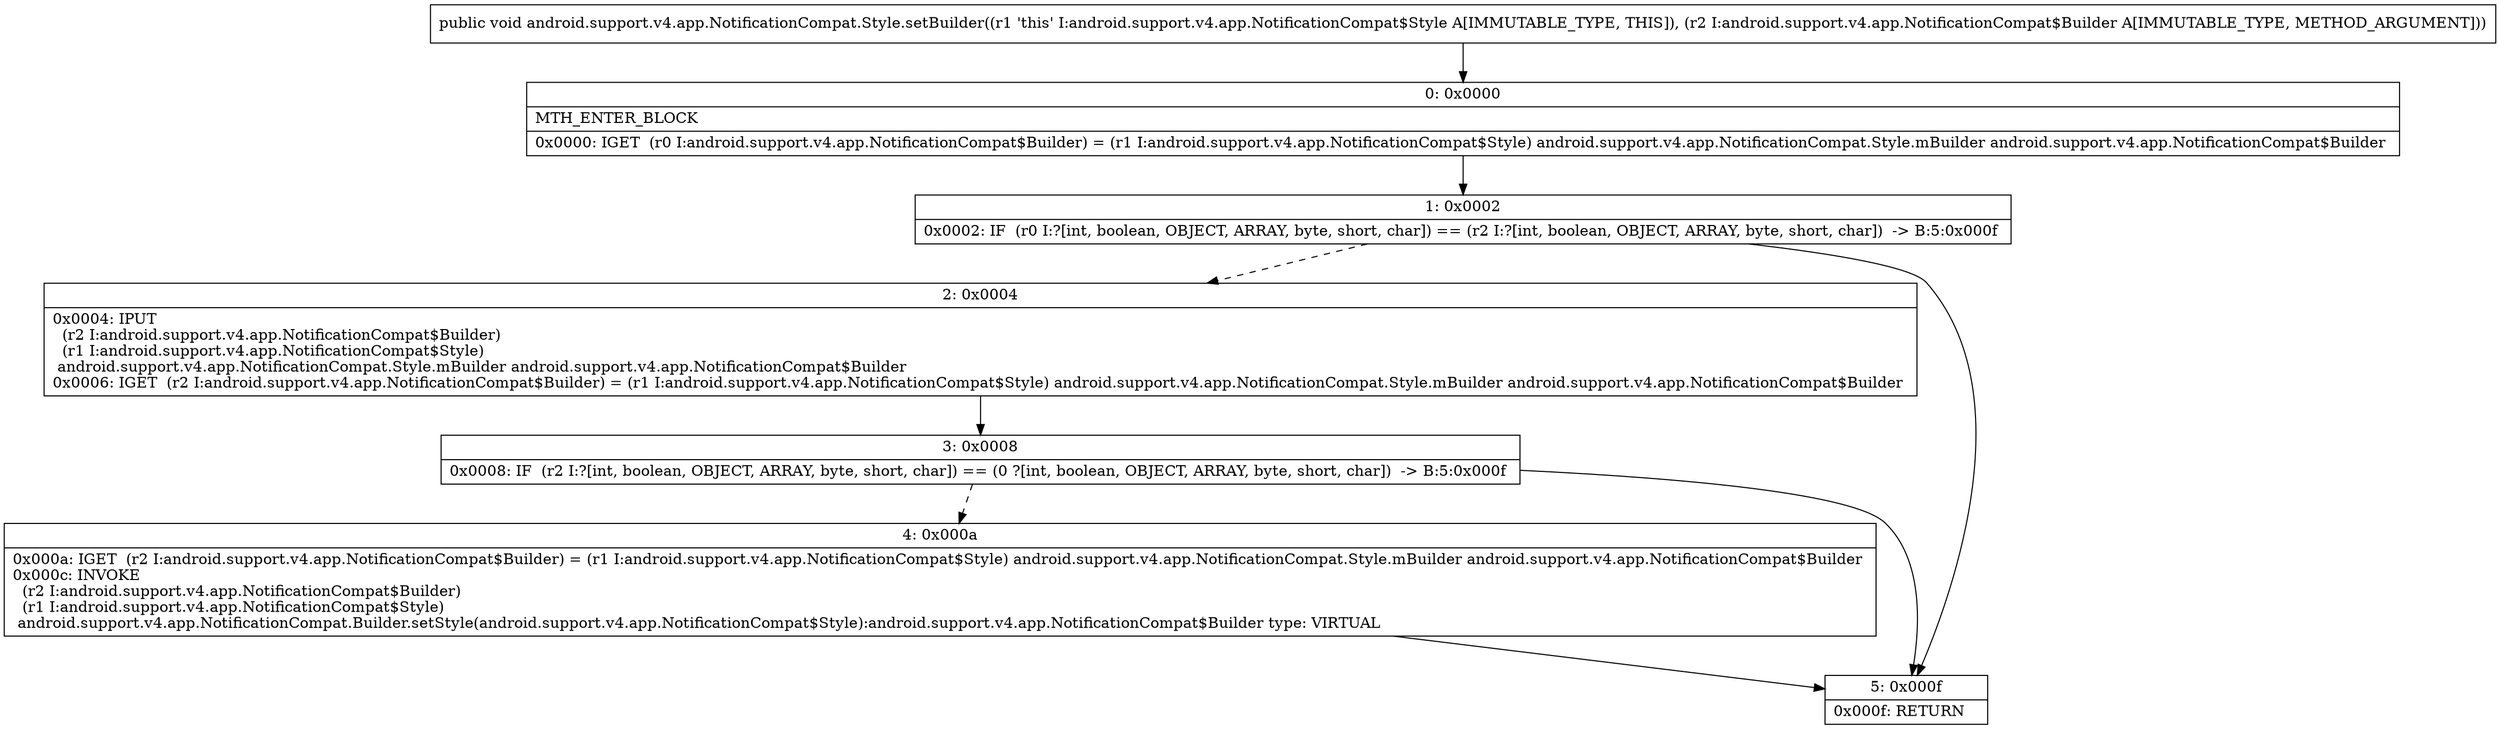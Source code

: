 digraph "CFG forandroid.support.v4.app.NotificationCompat.Style.setBuilder(Landroid\/support\/v4\/app\/NotificationCompat$Builder;)V" {
Node_0 [shape=record,label="{0\:\ 0x0000|MTH_ENTER_BLOCK\l|0x0000: IGET  (r0 I:android.support.v4.app.NotificationCompat$Builder) = (r1 I:android.support.v4.app.NotificationCompat$Style) android.support.v4.app.NotificationCompat.Style.mBuilder android.support.v4.app.NotificationCompat$Builder \l}"];
Node_1 [shape=record,label="{1\:\ 0x0002|0x0002: IF  (r0 I:?[int, boolean, OBJECT, ARRAY, byte, short, char]) == (r2 I:?[int, boolean, OBJECT, ARRAY, byte, short, char])  \-\> B:5:0x000f \l}"];
Node_2 [shape=record,label="{2\:\ 0x0004|0x0004: IPUT  \l  (r2 I:android.support.v4.app.NotificationCompat$Builder)\l  (r1 I:android.support.v4.app.NotificationCompat$Style)\l android.support.v4.app.NotificationCompat.Style.mBuilder android.support.v4.app.NotificationCompat$Builder \l0x0006: IGET  (r2 I:android.support.v4.app.NotificationCompat$Builder) = (r1 I:android.support.v4.app.NotificationCompat$Style) android.support.v4.app.NotificationCompat.Style.mBuilder android.support.v4.app.NotificationCompat$Builder \l}"];
Node_3 [shape=record,label="{3\:\ 0x0008|0x0008: IF  (r2 I:?[int, boolean, OBJECT, ARRAY, byte, short, char]) == (0 ?[int, boolean, OBJECT, ARRAY, byte, short, char])  \-\> B:5:0x000f \l}"];
Node_4 [shape=record,label="{4\:\ 0x000a|0x000a: IGET  (r2 I:android.support.v4.app.NotificationCompat$Builder) = (r1 I:android.support.v4.app.NotificationCompat$Style) android.support.v4.app.NotificationCompat.Style.mBuilder android.support.v4.app.NotificationCompat$Builder \l0x000c: INVOKE  \l  (r2 I:android.support.v4.app.NotificationCompat$Builder)\l  (r1 I:android.support.v4.app.NotificationCompat$Style)\l android.support.v4.app.NotificationCompat.Builder.setStyle(android.support.v4.app.NotificationCompat$Style):android.support.v4.app.NotificationCompat$Builder type: VIRTUAL \l}"];
Node_5 [shape=record,label="{5\:\ 0x000f|0x000f: RETURN   \l}"];
MethodNode[shape=record,label="{public void android.support.v4.app.NotificationCompat.Style.setBuilder((r1 'this' I:android.support.v4.app.NotificationCompat$Style A[IMMUTABLE_TYPE, THIS]), (r2 I:android.support.v4.app.NotificationCompat$Builder A[IMMUTABLE_TYPE, METHOD_ARGUMENT])) }"];
MethodNode -> Node_0;
Node_0 -> Node_1;
Node_1 -> Node_2[style=dashed];
Node_1 -> Node_5;
Node_2 -> Node_3;
Node_3 -> Node_4[style=dashed];
Node_3 -> Node_5;
Node_4 -> Node_5;
}

